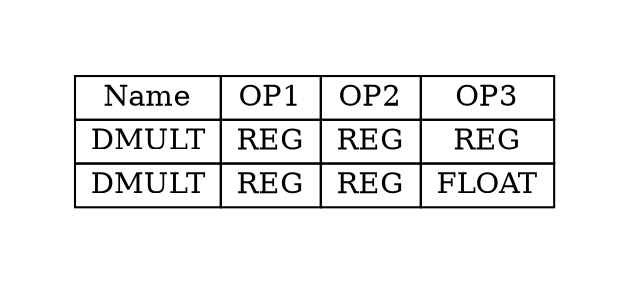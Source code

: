 digraph{
graph [pad="0.5", nodesep="0.5", ranksep="2" ]
node [shape=plain]
Foo [label=<
<table border="0" cellborder="1" cellspacing="0">
<tr><td> Name </td> <td> OP1 </td><td> OP2 </td><td> OP3 </td> </tr>
<tr><td> DMULT </td><td> REG </td><td> REG </td><td> REG </td> </tr>
<tr><td> DMULT </td><td> REG </td><td> REG </td><td> FLOAT </td> </tr>
</table>>];
}
